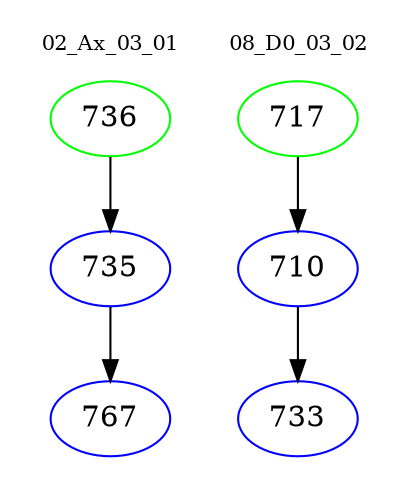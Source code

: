 digraph{
subgraph cluster_0 {
color = white
label = "02_Ax_03_01";
fontsize=10;
T0_736 [label="736", color="green"]
T0_736 -> T0_735 [color="black"]
T0_735 [label="735", color="blue"]
T0_735 -> T0_767 [color="black"]
T0_767 [label="767", color="blue"]
}
subgraph cluster_1 {
color = white
label = "08_D0_03_02";
fontsize=10;
T1_717 [label="717", color="green"]
T1_717 -> T1_710 [color="black"]
T1_710 [label="710", color="blue"]
T1_710 -> T1_733 [color="black"]
T1_733 [label="733", color="blue"]
}
}
